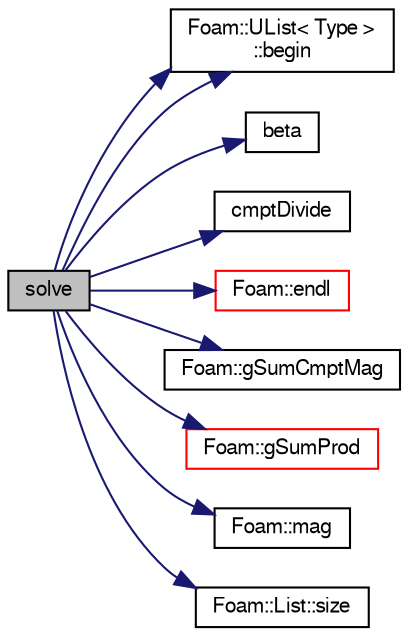 digraph "solve"
{
  bgcolor="transparent";
  edge [fontname="FreeSans",fontsize="10",labelfontname="FreeSans",labelfontsize="10"];
  node [fontname="FreeSans",fontsize="10",shape=record];
  rankdir="LR";
  Node74 [label="solve",height=0.2,width=0.4,color="black", fillcolor="grey75", style="filled", fontcolor="black"];
  Node74 -> Node75 [color="midnightblue",fontsize="10",style="solid",fontname="FreeSans"];
  Node75 [label="Foam::UList\< Type \>\l::begin",height=0.2,width=0.4,color="black",URL="$a25698.html#a8a0643ef7f391465066f7f07d45ce934",tooltip="Return an iterator to begin traversing the UList. "];
  Node74 -> Node75 [color="midnightblue",fontsize="10",style="solid",fontname="FreeSans"];
  Node74 -> Node76 [color="midnightblue",fontsize="10",style="solid",fontname="FreeSans"];
  Node76 [label="beta",height=0.2,width=0.4,color="black",URL="$a39152.html#a8c8c91fc032b25dcc9e3d971fac17272"];
  Node74 -> Node77 [color="midnightblue",fontsize="10",style="solid",fontname="FreeSans"];
  Node77 [label="cmptDivide",height=0.2,width=0.4,color="black",URL="$a12539.html#a915ae010d0c014ade4ca8ba220a95f1d"];
  Node74 -> Node78 [color="midnightblue",fontsize="10",style="solid",fontname="FreeSans"];
  Node78 [label="Foam::endl",height=0.2,width=0.4,color="red",URL="$a21124.html#a2db8fe02a0d3909e9351bb4275b23ce4",tooltip="Add newline and flush stream. "];
  Node74 -> Node80 [color="midnightblue",fontsize="10",style="solid",fontname="FreeSans"];
  Node80 [label="Foam::gSumCmptMag",height=0.2,width=0.4,color="black",URL="$a21124.html#a491c4c718419b5d4d2c535c6fa5bf385"];
  Node74 -> Node81 [color="midnightblue",fontsize="10",style="solid",fontname="FreeSans"];
  Node81 [label="Foam::gSumProd",height=0.2,width=0.4,color="red",URL="$a21124.html#a12c90553f60a8289f2ca9ce82f46b381"];
  Node74 -> Node107 [color="midnightblue",fontsize="10",style="solid",fontname="FreeSans"];
  Node107 [label="Foam::mag",height=0.2,width=0.4,color="black",URL="$a21124.html#a929da2a3fdcf3dacbbe0487d3a330dae"];
  Node74 -> Node88 [color="midnightblue",fontsize="10",style="solid",fontname="FreeSans"];
  Node88 [label="Foam::List::size",height=0.2,width=0.4,color="black",URL="$a25694.html#a8a5f6fa29bd4b500caf186f60245b384",tooltip="Override size to be inconsistent with allocated storage. "];
}
